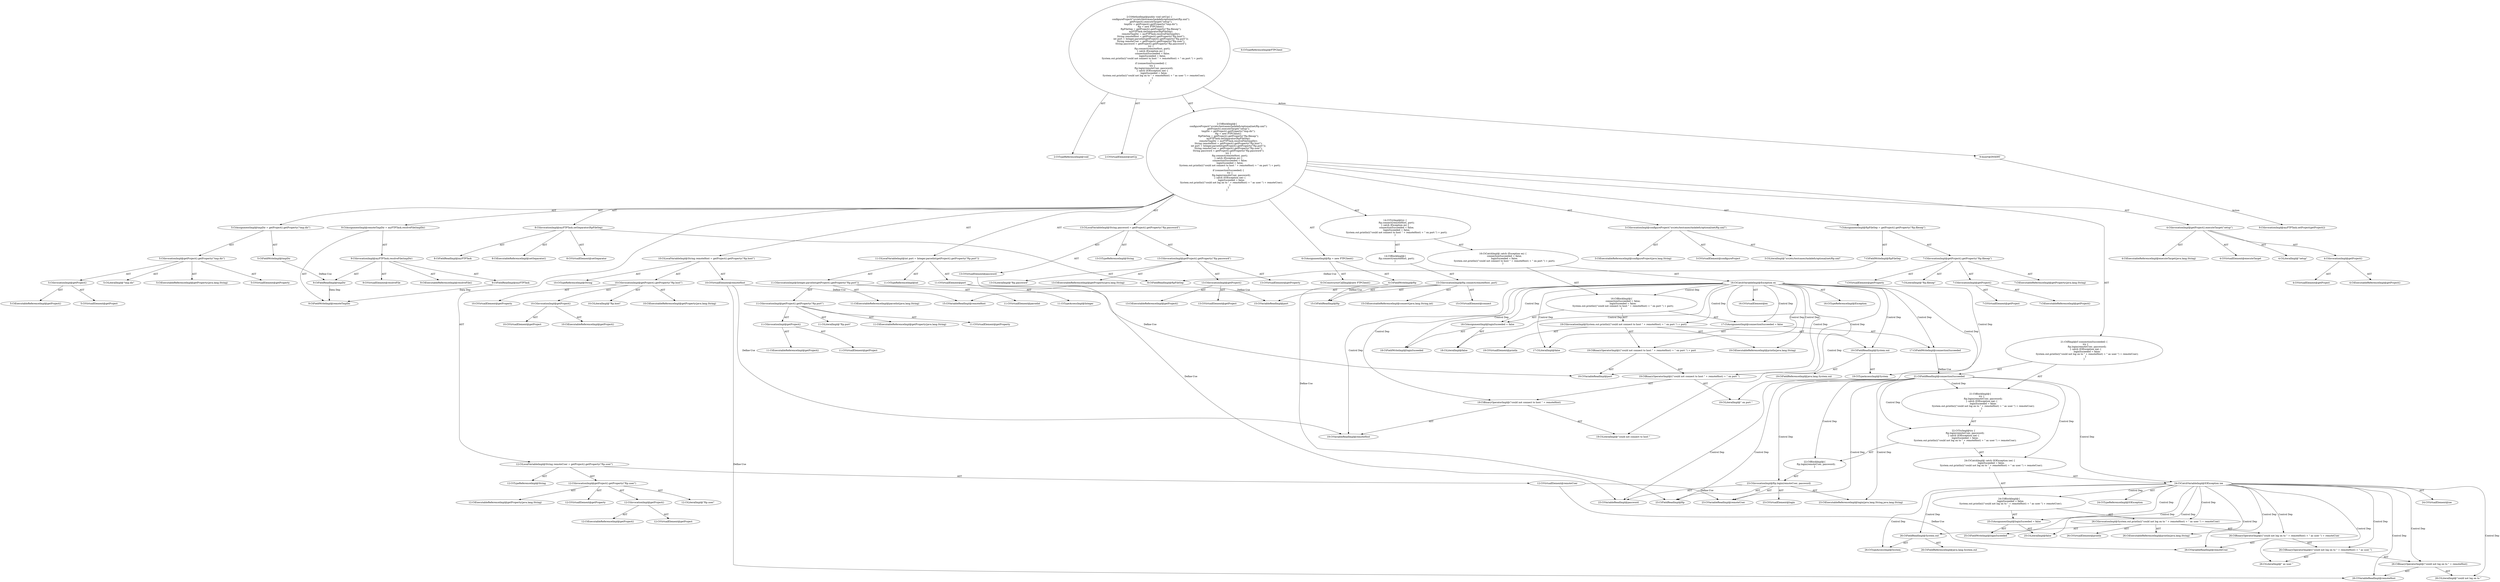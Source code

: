 digraph "setUp#?" {
0 [label="2:CtTypeReferenceImpl@void" shape=ellipse]
1 [label="2:CtVirtualElement@setUp" shape=ellipse]
2 [label="3:CtExecutableReferenceImpl@configureProject(java.lang.String)" shape=ellipse]
3 [label="3:CtVirtualElement@configureProject" shape=ellipse]
4 [label="3:CtLiteralImpl@\"src/etc/testcases/taskdefs/optional/net/ftp.xml\"" shape=ellipse]
5 [label="3:CtInvocationImpl@configureProject(\"src/etc/testcases/taskdefs/optional/net/ftp.xml\")" shape=ellipse]
6 [label="4:CtExecutableReferenceImpl@executeTarget(java.lang.String)" shape=ellipse]
7 [label="4:CtVirtualElement@executeTarget" shape=ellipse]
8 [label="4:CtExecutableReferenceImpl@getProject()" shape=ellipse]
9 [label="4:CtVirtualElement@getProject" shape=ellipse]
10 [label="4:CtInvocationImpl@getProject()" shape=ellipse]
11 [label="4:CtLiteralImpl@\"setup\"" shape=ellipse]
12 [label="4:CtInvocationImpl@getProject().executeTarget(\"setup\")" shape=ellipse]
13 [label="5:CtFieldWriteImpl@tmpDir" shape=ellipse]
14 [label="5:CtExecutableReferenceImpl@getProperty(java.lang.String)" shape=ellipse]
15 [label="5:CtVirtualElement@getProperty" shape=ellipse]
16 [label="5:CtExecutableReferenceImpl@getProject()" shape=ellipse]
17 [label="5:CtVirtualElement@getProject" shape=ellipse]
18 [label="5:CtInvocationImpl@getProject()" shape=ellipse]
19 [label="5:CtLiteralImpl@\"tmp.dir\"" shape=ellipse]
20 [label="5:CtInvocationImpl@getProject().getProperty(\"tmp.dir\")" shape=ellipse]
21 [label="5:CtAssignmentImpl@tmpDir = getProject().getProperty(\"tmp.dir\")" shape=ellipse]
22 [label="6:CtFieldWriteImpl@ftp" shape=ellipse]
23 [label="6:CtTypeReferenceImpl@FTPClient" shape=ellipse]
24 [label="6:CtConstructorCallImpl@new FTPClient()" shape=ellipse]
25 [label="6:CtAssignmentImpl@ftp = new FTPClient()" shape=ellipse]
26 [label="7:CtFieldWriteImpl@ftpFileSep" shape=ellipse]
27 [label="7:CtExecutableReferenceImpl@getProperty(java.lang.String)" shape=ellipse]
28 [label="7:CtVirtualElement@getProperty" shape=ellipse]
29 [label="7:CtExecutableReferenceImpl@getProject()" shape=ellipse]
30 [label="7:CtVirtualElement@getProject" shape=ellipse]
31 [label="7:CtInvocationImpl@getProject()" shape=ellipse]
32 [label="7:CtLiteralImpl@\"ftp.filesep\"" shape=ellipse]
33 [label="7:CtInvocationImpl@getProject().getProperty(\"ftp.filesep\")" shape=ellipse]
34 [label="7:CtAssignmentImpl@ftpFileSep = getProject().getProperty(\"ftp.filesep\")" shape=ellipse]
35 [label="8:CtExecutableReferenceImpl@setSeparator()" shape=ellipse]
36 [label="8:CtVirtualElement@setSeparator" shape=ellipse]
37 [label="8:CtFieldReadImpl@myFTPTask" shape=ellipse]
38 [label="8:CtFieldReadImpl@ftpFileSep" shape=ellipse]
39 [label="8:CtInvocationImpl@myFTPTask.setSeparator(ftpFileSep)" shape=ellipse]
40 [label="9:CtFieldWriteImpl@remoteTmpDir" shape=ellipse]
41 [label="9:CtExecutableReferenceImpl@resolveFile()" shape=ellipse]
42 [label="9:CtVirtualElement@resolveFile" shape=ellipse]
43 [label="9:CtFieldReadImpl@myFTPTask" shape=ellipse]
44 [label="9:CtFieldReadImpl@tmpDir" shape=ellipse]
45 [label="9:CtInvocationImpl@myFTPTask.resolveFile(tmpDir)" shape=ellipse]
46 [label="9:CtAssignmentImpl@remoteTmpDir = myFTPTask.resolveFile(tmpDir)" shape=ellipse]
47 [label="10:CtTypeReferenceImpl@String" shape=ellipse]
48 [label="10:CtExecutableReferenceImpl@getProperty(java.lang.String)" shape=ellipse]
49 [label="10:CtVirtualElement@getProperty" shape=ellipse]
50 [label="10:CtExecutableReferenceImpl@getProject()" shape=ellipse]
51 [label="10:CtVirtualElement@getProject" shape=ellipse]
52 [label="10:CtInvocationImpl@getProject()" shape=ellipse]
53 [label="10:CtLiteralImpl@\"ftp.host\"" shape=ellipse]
54 [label="10:CtInvocationImpl@getProject().getProperty(\"ftp.host\")" shape=ellipse]
55 [label="10:CtVirtualElement@remoteHost" shape=ellipse]
56 [label="10:CtLocalVariableImpl@String remoteHost = getProject().getProperty(\"ftp.host\")" shape=ellipse]
57 [label="11:CtTypeReferenceImpl@int" shape=ellipse]
58 [label="11:CtExecutableReferenceImpl@parseInt(java.lang.String)" shape=ellipse]
59 [label="11:CtVirtualElement@parseInt" shape=ellipse]
60 [label="11:CtTypeAccessImpl@Integer" shape=ellipse]
61 [label="11:CtExecutableReferenceImpl@getProperty(java.lang.String)" shape=ellipse]
62 [label="11:CtVirtualElement@getProperty" shape=ellipse]
63 [label="11:CtExecutableReferenceImpl@getProject()" shape=ellipse]
64 [label="11:CtVirtualElement@getProject" shape=ellipse]
65 [label="11:CtInvocationImpl@getProject()" shape=ellipse]
66 [label="11:CtLiteralImpl@\"ftp.port\"" shape=ellipse]
67 [label="11:CtInvocationImpl@getProject().getProperty(\"ftp.port\")" shape=ellipse]
68 [label="11:CtInvocationImpl@Integer.parseInt(getProject().getProperty(\"ftp.port\"))" shape=ellipse]
69 [label="11:CtVirtualElement@port" shape=ellipse]
70 [label="11:CtLocalVariableImpl@int port = Integer.parseInt(getProject().getProperty(\"ftp.port\"))" shape=ellipse]
71 [label="12:CtTypeReferenceImpl@String" shape=ellipse]
72 [label="12:CtExecutableReferenceImpl@getProperty(java.lang.String)" shape=ellipse]
73 [label="12:CtVirtualElement@getProperty" shape=ellipse]
74 [label="12:CtExecutableReferenceImpl@getProject()" shape=ellipse]
75 [label="12:CtVirtualElement@getProject" shape=ellipse]
76 [label="12:CtInvocationImpl@getProject()" shape=ellipse]
77 [label="12:CtLiteralImpl@\"ftp.user\"" shape=ellipse]
78 [label="12:CtInvocationImpl@getProject().getProperty(\"ftp.user\")" shape=ellipse]
79 [label="12:CtVirtualElement@remoteUser" shape=ellipse]
80 [label="12:CtLocalVariableImpl@String remoteUser = getProject().getProperty(\"ftp.user\")" shape=ellipse]
81 [label="13:CtTypeReferenceImpl@String" shape=ellipse]
82 [label="13:CtExecutableReferenceImpl@getProperty(java.lang.String)" shape=ellipse]
83 [label="13:CtVirtualElement@getProperty" shape=ellipse]
84 [label="13:CtExecutableReferenceImpl@getProject()" shape=ellipse]
85 [label="13:CtVirtualElement@getProject" shape=ellipse]
86 [label="13:CtInvocationImpl@getProject()" shape=ellipse]
87 [label="13:CtLiteralImpl@\"ftp.password\"" shape=ellipse]
88 [label="13:CtInvocationImpl@getProject().getProperty(\"ftp.password\")" shape=ellipse]
89 [label="13:CtVirtualElement@password" shape=ellipse]
90 [label="13:CtLocalVariableImpl@String password = getProject().getProperty(\"ftp.password\")" shape=ellipse]
91 [label="15:CtExecutableReferenceImpl@connect(java.lang.String,int)" shape=ellipse]
92 [label="15:CtVirtualElement@connect" shape=ellipse]
93 [label="15:CtFieldReadImpl@ftp" shape=ellipse]
94 [label="15:CtVariableReadImpl@remoteHost" shape=ellipse]
95 [label="15:CtVariableReadImpl@port" shape=ellipse]
96 [label="15:CtInvocationImpl@ftp.connect(remoteHost, port)" shape=ellipse]
97 [label="14:CtBlockImpl@\{
    ftp.connect(remoteHost, port);
\}" shape=ellipse]
98 [label="16:CtVirtualElement@ex" shape=ellipse]
99 [label="16:CtTypeReferenceImpl@Exception" shape=ellipse]
100 [label="16:CtCatchVariableImpl@Exception ex" shape=ellipse]
101 [label="17:CtFieldWriteImpl@connectionSucceeded" shape=ellipse]
102 [label="17:CtLiteralImpl@false" shape=ellipse]
103 [label="17:CtAssignmentImpl@connectionSucceeded = false" shape=ellipse]
104 [label="18:CtFieldWriteImpl@loginSuceeded" shape=ellipse]
105 [label="18:CtLiteralImpl@false" shape=ellipse]
106 [label="18:CtAssignmentImpl@loginSuceeded = false" shape=ellipse]
107 [label="19:CtExecutableReferenceImpl@println(java.lang.String)" shape=ellipse]
108 [label="19:CtVirtualElement@println" shape=ellipse]
109 [label="19:CtTypeAccessImpl@System" shape=ellipse]
110 [label="19:CtFieldReadImpl@System.out" shape=ellipse]
111 [label="19:CtFieldReferenceImpl@java.lang.System.out" shape=ellipse]
112 [label="19:CtLiteralImpl@\"could not connect to host \"" shape=ellipse]
113 [label="19:CtVariableReadImpl@remoteHost" shape=ellipse]
114 [label="19:CtBinaryOperatorImpl@(\"could not connect to host \" + remoteHost)" shape=ellipse]
115 [label="19:CtLiteralImpl@\" on port \"" shape=ellipse]
116 [label="19:CtBinaryOperatorImpl@((\"could not connect to host \" + remoteHost) + \" on port \")" shape=ellipse]
117 [label="19:CtVariableReadImpl@port" shape=ellipse]
118 [label="19:CtBinaryOperatorImpl@((\"could not connect to host \" + remoteHost) + \" on port \") + port" shape=ellipse]
119 [label="19:CtInvocationImpl@System.out.println(((\"could not connect to host \" + remoteHost) + \" on port \") + port)" shape=ellipse]
120 [label="16:CtBlockImpl@\{
    connectionSucceeded = false;
    loginSuceeded = false;
    System.out.println(((\"could not connect to host \" + remoteHost) + \" on port \") + port);
\}" shape=ellipse]
121 [label="16:CtCatchImpl@ catch (Exception ex) \{
    connectionSucceeded = false;
    loginSuceeded = false;
    System.out.println(((\"could not connect to host \" + remoteHost) + \" on port \") + port);
\}" shape=ellipse]
122 [label="14:CtTryImpl@try \{
    ftp.connect(remoteHost, port);
\} catch (Exception ex) \{
    connectionSucceeded = false;
    loginSuceeded = false;
    System.out.println(((\"could not connect to host \" + remoteHost) + \" on port \") + port);
\}" shape=ellipse]
123 [label="21:CtFieldReadImpl@connectionSucceeded" shape=ellipse]
124 [label="23:CtExecutableReferenceImpl@login(java.lang.String,java.lang.String)" shape=ellipse]
125 [label="23:CtVirtualElement@login" shape=ellipse]
126 [label="23:CtFieldReadImpl@ftp" shape=ellipse]
127 [label="23:CtVariableReadImpl@remoteUser" shape=ellipse]
128 [label="23:CtVariableReadImpl@password" shape=ellipse]
129 [label="23:CtInvocationImpl@ftp.login(remoteUser, password)" shape=ellipse]
130 [label="22:CtBlockImpl@\{
    ftp.login(remoteUser, password);
\}" shape=ellipse]
131 [label="24:CtVirtualElement@ioe" shape=ellipse]
132 [label="24:CtTypeReferenceImpl@IOException" shape=ellipse]
133 [label="24:CtCatchVariableImpl@IOException ioe" shape=ellipse]
134 [label="25:CtFieldWriteImpl@loginSuceeded" shape=ellipse]
135 [label="25:CtLiteralImpl@false" shape=ellipse]
136 [label="25:CtAssignmentImpl@loginSuceeded = false" shape=ellipse]
137 [label="26:CtExecutableReferenceImpl@println(java.lang.String)" shape=ellipse]
138 [label="26:CtVirtualElement@println" shape=ellipse]
139 [label="26:CtTypeAccessImpl@System" shape=ellipse]
140 [label="26:CtFieldReadImpl@System.out" shape=ellipse]
141 [label="26:CtFieldReferenceImpl@java.lang.System.out" shape=ellipse]
142 [label="26:CtLiteralImpl@\"could not log on to \"" shape=ellipse]
143 [label="26:CtVariableReadImpl@remoteHost" shape=ellipse]
144 [label="26:CtBinaryOperatorImpl@(\"could not log on to \" + remoteHost)" shape=ellipse]
145 [label="26:CtLiteralImpl@\" as user \"" shape=ellipse]
146 [label="26:CtBinaryOperatorImpl@((\"could not log on to \" + remoteHost) + \" as user \")" shape=ellipse]
147 [label="26:CtVariableReadImpl@remoteUser" shape=ellipse]
148 [label="26:CtBinaryOperatorImpl@((\"could not log on to \" + remoteHost) + \" as user \") + remoteUser" shape=ellipse]
149 [label="26:CtInvocationImpl@System.out.println(((\"could not log on to \" + remoteHost) + \" as user \") + remoteUser)" shape=ellipse]
150 [label="24:CtBlockImpl@\{
    loginSuceeded = false;
    System.out.println(((\"could not log on to \" + remoteHost) + \" as user \") + remoteUser);
\}" shape=ellipse]
151 [label="24:CtCatchImpl@ catch (IOException ioe) \{
    loginSuceeded = false;
    System.out.println(((\"could not log on to \" + remoteHost) + \" as user \") + remoteUser);
\}" shape=ellipse]
152 [label="22:CtTryImpl@try \{
    ftp.login(remoteUser, password);
\} catch (IOException ioe) \{
    loginSuceeded = false;
    System.out.println(((\"could not log on to \" + remoteHost) + \" as user \") + remoteUser);
\}" shape=ellipse]
153 [label="21:CtBlockImpl@\{
    try \{
        ftp.login(remoteUser, password);
    \} catch (IOException ioe) \{
        loginSuceeded = false;
        System.out.println(((\"could not log on to \" + remoteHost) + \" as user \") + remoteUser);
    \}
\}" shape=ellipse]
154 [label="21:CtIfImpl@if (connectionSucceeded) \{
    try \{
        ftp.login(remoteUser, password);
    \} catch (IOException ioe) \{
        loginSuceeded = false;
        System.out.println(((\"could not log on to \" + remoteHost) + \" as user \") + remoteUser);
    \}
\}" shape=ellipse]
155 [label="2:CtBlockImpl@\{
    configureProject(\"src/etc/testcases/taskdefs/optional/net/ftp.xml\");
    getProject().executeTarget(\"setup\");
    tmpDir = getProject().getProperty(\"tmp.dir\");
    ftp = new FTPClient();
    ftpFileSep = getProject().getProperty(\"ftp.filesep\");
    myFTPTask.setSeparator(ftpFileSep);
    remoteTmpDir = myFTPTask.resolveFile(tmpDir);
    String remoteHost = getProject().getProperty(\"ftp.host\");
    int port = Integer.parseInt(getProject().getProperty(\"ftp.port\"));
    String remoteUser = getProject().getProperty(\"ftp.user\");
    String password = getProject().getProperty(\"ftp.password\");
    try \{
        ftp.connect(remoteHost, port);
    \} catch (Exception ex) \{
        connectionSucceeded = false;
        loginSuceeded = false;
        System.out.println(((\"could not connect to host \" + remoteHost) + \" on port \") + port);
    \}
    if (connectionSucceeded) \{
        try \{
            ftp.login(remoteUser, password);
        \} catch (IOException ioe) \{
            loginSuceeded = false;
            System.out.println(((\"could not log on to \" + remoteHost) + \" as user \") + remoteUser);
        \}
    \}
\}" shape=ellipse]
156 [label="2:CtMethodImpl@public void setUp() \{
    configureProject(\"src/etc/testcases/taskdefs/optional/net/ftp.xml\");
    getProject().executeTarget(\"setup\");
    tmpDir = getProject().getProperty(\"tmp.dir\");
    ftp = new FTPClient();
    ftpFileSep = getProject().getProperty(\"ftp.filesep\");
    myFTPTask.setSeparator(ftpFileSep);
    remoteTmpDir = myFTPTask.resolveFile(tmpDir);
    String remoteHost = getProject().getProperty(\"ftp.host\");
    int port = Integer.parseInt(getProject().getProperty(\"ftp.port\"));
    String remoteUser = getProject().getProperty(\"ftp.user\");
    String password = getProject().getProperty(\"ftp.password\");
    try \{
        ftp.connect(remoteHost, port);
    \} catch (Exception ex) \{
        connectionSucceeded = false;
        loginSuceeded = false;
        System.out.println(((\"could not connect to host \" + remoteHost) + \" on port \") + port);
    \}
    if (connectionSucceeded) \{
        try \{
            ftp.login(remoteUser, password);
        \} catch (IOException ioe) \{
            loginSuceeded = false;
            System.out.println(((\"could not log on to \" + remoteHost) + \" as user \") + remoteUser);
        \}
    \}
\}" shape=ellipse]
157 [label="9:Insert@INSERT" shape=ellipse]
158 [label="9:CtInvocationImpl@myFTPTask.setProject(getProject())" shape=ellipse]
5 -> 3 [label="AST"];
5 -> 2 [label="AST"];
5 -> 4 [label="AST"];
10 -> 9 [label="AST"];
10 -> 8 [label="AST"];
12 -> 7 [label="AST"];
12 -> 10 [label="AST"];
12 -> 6 [label="AST"];
12 -> 11 [label="AST"];
13 -> 44 [label="Define-Use"];
18 -> 17 [label="AST"];
18 -> 16 [label="AST"];
20 -> 15 [label="AST"];
20 -> 18 [label="AST"];
20 -> 14 [label="AST"];
20 -> 19 [label="AST"];
21 -> 13 [label="AST"];
21 -> 20 [label="AST"];
22 -> 93 [label="Define-Use"];
22 -> 126 [label="Define-Use"];
25 -> 22 [label="AST"];
25 -> 24 [label="AST"];
26 -> 38 [label="Define-Use"];
31 -> 30 [label="AST"];
31 -> 29 [label="AST"];
33 -> 28 [label="AST"];
33 -> 31 [label="AST"];
33 -> 27 [label="AST"];
33 -> 32 [label="AST"];
34 -> 26 [label="AST"];
34 -> 33 [label="AST"];
39 -> 36 [label="AST"];
39 -> 37 [label="AST"];
39 -> 35 [label="AST"];
39 -> 38 [label="AST"];
43 -> 40 [label="Data Dep"];
44 -> 40 [label="Data Dep"];
45 -> 42 [label="AST"];
45 -> 43 [label="AST"];
45 -> 41 [label="AST"];
45 -> 44 [label="AST"];
46 -> 40 [label="AST"];
46 -> 45 [label="AST"];
52 -> 51 [label="AST"];
52 -> 50 [label="AST"];
54 -> 49 [label="AST"];
54 -> 52 [label="AST"];
54 -> 48 [label="AST"];
54 -> 53 [label="AST"];
55 -> 94 [label="Define-Use"];
55 -> 113 [label="Define-Use"];
55 -> 143 [label="Define-Use"];
56 -> 55 [label="AST"];
56 -> 47 [label="AST"];
56 -> 54 [label="AST"];
65 -> 64 [label="AST"];
65 -> 63 [label="AST"];
67 -> 62 [label="AST"];
67 -> 65 [label="AST"];
67 -> 61 [label="AST"];
67 -> 66 [label="AST"];
68 -> 59 [label="AST"];
68 -> 60 [label="AST"];
68 -> 58 [label="AST"];
68 -> 67 [label="AST"];
69 -> 95 [label="Define-Use"];
69 -> 117 [label="Define-Use"];
70 -> 69 [label="AST"];
70 -> 57 [label="AST"];
70 -> 68 [label="AST"];
76 -> 75 [label="AST"];
76 -> 74 [label="AST"];
78 -> 73 [label="AST"];
78 -> 76 [label="AST"];
78 -> 72 [label="AST"];
78 -> 77 [label="AST"];
79 -> 127 [label="Define-Use"];
79 -> 147 [label="Define-Use"];
80 -> 79 [label="AST"];
80 -> 71 [label="AST"];
80 -> 78 [label="AST"];
86 -> 85 [label="AST"];
86 -> 84 [label="AST"];
88 -> 83 [label="AST"];
88 -> 86 [label="AST"];
88 -> 82 [label="AST"];
88 -> 87 [label="AST"];
89 -> 128 [label="Define-Use"];
90 -> 89 [label="AST"];
90 -> 81 [label="AST"];
90 -> 88 [label="AST"];
96 -> 92 [label="AST"];
96 -> 93 [label="AST"];
96 -> 91 [label="AST"];
96 -> 94 [label="AST"];
96 -> 95 [label="AST"];
97 -> 96 [label="AST"];
100 -> 98 [label="AST"];
100 -> 99 [label="AST"];
100 -> 120 [label="Control Dep"];
100 -> 103 [label="Control Dep"];
100 -> 101 [label="Control Dep"];
100 -> 102 [label="Control Dep"];
100 -> 106 [label="Control Dep"];
100 -> 104 [label="Control Dep"];
100 -> 105 [label="Control Dep"];
100 -> 119 [label="Control Dep"];
100 -> 107 [label="Control Dep"];
100 -> 110 [label="Control Dep"];
100 -> 109 [label="Control Dep"];
100 -> 118 [label="Control Dep"];
100 -> 116 [label="Control Dep"];
100 -> 114 [label="Control Dep"];
100 -> 112 [label="Control Dep"];
100 -> 113 [label="Control Dep"];
100 -> 115 [label="Control Dep"];
100 -> 117 [label="Control Dep"];
101 -> 123 [label="Define-Use"];
103 -> 101 [label="AST"];
103 -> 102 [label="AST"];
106 -> 104 [label="AST"];
106 -> 105 [label="AST"];
110 -> 109 [label="AST"];
110 -> 111 [label="AST"];
114 -> 112 [label="AST"];
114 -> 113 [label="AST"];
116 -> 114 [label="AST"];
116 -> 115 [label="AST"];
118 -> 116 [label="AST"];
118 -> 117 [label="AST"];
119 -> 108 [label="AST"];
119 -> 110 [label="AST"];
119 -> 107 [label="AST"];
119 -> 118 [label="AST"];
120 -> 103 [label="AST"];
120 -> 106 [label="AST"];
120 -> 119 [label="AST"];
121 -> 100 [label="AST"];
121 -> 120 [label="AST"];
122 -> 97 [label="AST"];
122 -> 121 [label="AST"];
123 -> 153 [label="Control Dep"];
123 -> 152 [label="Control Dep"];
123 -> 130 [label="Control Dep"];
123 -> 129 [label="Control Dep"];
123 -> 124 [label="Control Dep"];
123 -> 126 [label="Control Dep"];
123 -> 127 [label="Control Dep"];
123 -> 128 [label="Control Dep"];
123 -> 151 [label="Control Dep"];
123 -> 133 [label="Control Dep"];
129 -> 125 [label="AST"];
129 -> 126 [label="AST"];
129 -> 124 [label="AST"];
129 -> 127 [label="AST"];
129 -> 128 [label="AST"];
130 -> 129 [label="AST"];
133 -> 131 [label="AST"];
133 -> 132 [label="AST"];
133 -> 150 [label="Control Dep"];
133 -> 136 [label="Control Dep"];
133 -> 134 [label="Control Dep"];
133 -> 135 [label="Control Dep"];
133 -> 149 [label="Control Dep"];
133 -> 137 [label="Control Dep"];
133 -> 140 [label="Control Dep"];
133 -> 139 [label="Control Dep"];
133 -> 148 [label="Control Dep"];
133 -> 146 [label="Control Dep"];
133 -> 144 [label="Control Dep"];
133 -> 142 [label="Control Dep"];
133 -> 143 [label="Control Dep"];
133 -> 145 [label="Control Dep"];
133 -> 147 [label="Control Dep"];
136 -> 134 [label="AST"];
136 -> 135 [label="AST"];
140 -> 139 [label="AST"];
140 -> 141 [label="AST"];
144 -> 142 [label="AST"];
144 -> 143 [label="AST"];
146 -> 144 [label="AST"];
146 -> 145 [label="AST"];
148 -> 146 [label="AST"];
148 -> 147 [label="AST"];
149 -> 138 [label="AST"];
149 -> 140 [label="AST"];
149 -> 137 [label="AST"];
149 -> 148 [label="AST"];
150 -> 136 [label="AST"];
150 -> 149 [label="AST"];
151 -> 133 [label="AST"];
151 -> 150 [label="AST"];
152 -> 130 [label="AST"];
152 -> 151 [label="AST"];
153 -> 152 [label="AST"];
154 -> 123 [label="AST"];
154 -> 153 [label="AST"];
155 -> 5 [label="AST"];
155 -> 12 [label="AST"];
155 -> 21 [label="AST"];
155 -> 25 [label="AST"];
155 -> 34 [label="AST"];
155 -> 39 [label="AST"];
155 -> 46 [label="AST"];
155 -> 56 [label="AST"];
155 -> 70 [label="AST"];
155 -> 80 [label="AST"];
155 -> 90 [label="AST"];
155 -> 122 [label="AST"];
155 -> 154 [label="AST"];
156 -> 1 [label="AST"];
156 -> 0 [label="AST"];
156 -> 155 [label="AST"];
156 -> 157 [label="Action"];
157 -> 158 [label="Action"];
}